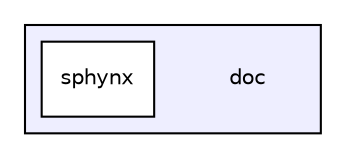 digraph "doc" {
  compound=true
  node [ fontsize="10", fontname="Helvetica"];
  edge [ labelfontsize="10", labelfontname="Helvetica"];
  subgraph clusterdir_e68e8157741866f444e17edd764ebbae {
    graph [ bgcolor="#eeeeff", pencolor="black", label="" URL="dir_e68e8157741866f444e17edd764ebbae.html"];
    dir_e68e8157741866f444e17edd764ebbae [shape=plaintext label="doc"];
    dir_28007844d50f6d1d82ab8392dfac05b7 [shape=box label="sphynx" color="black" fillcolor="white" style="filled" URL="dir_28007844d50f6d1d82ab8392dfac05b7.html"];
  }
}
